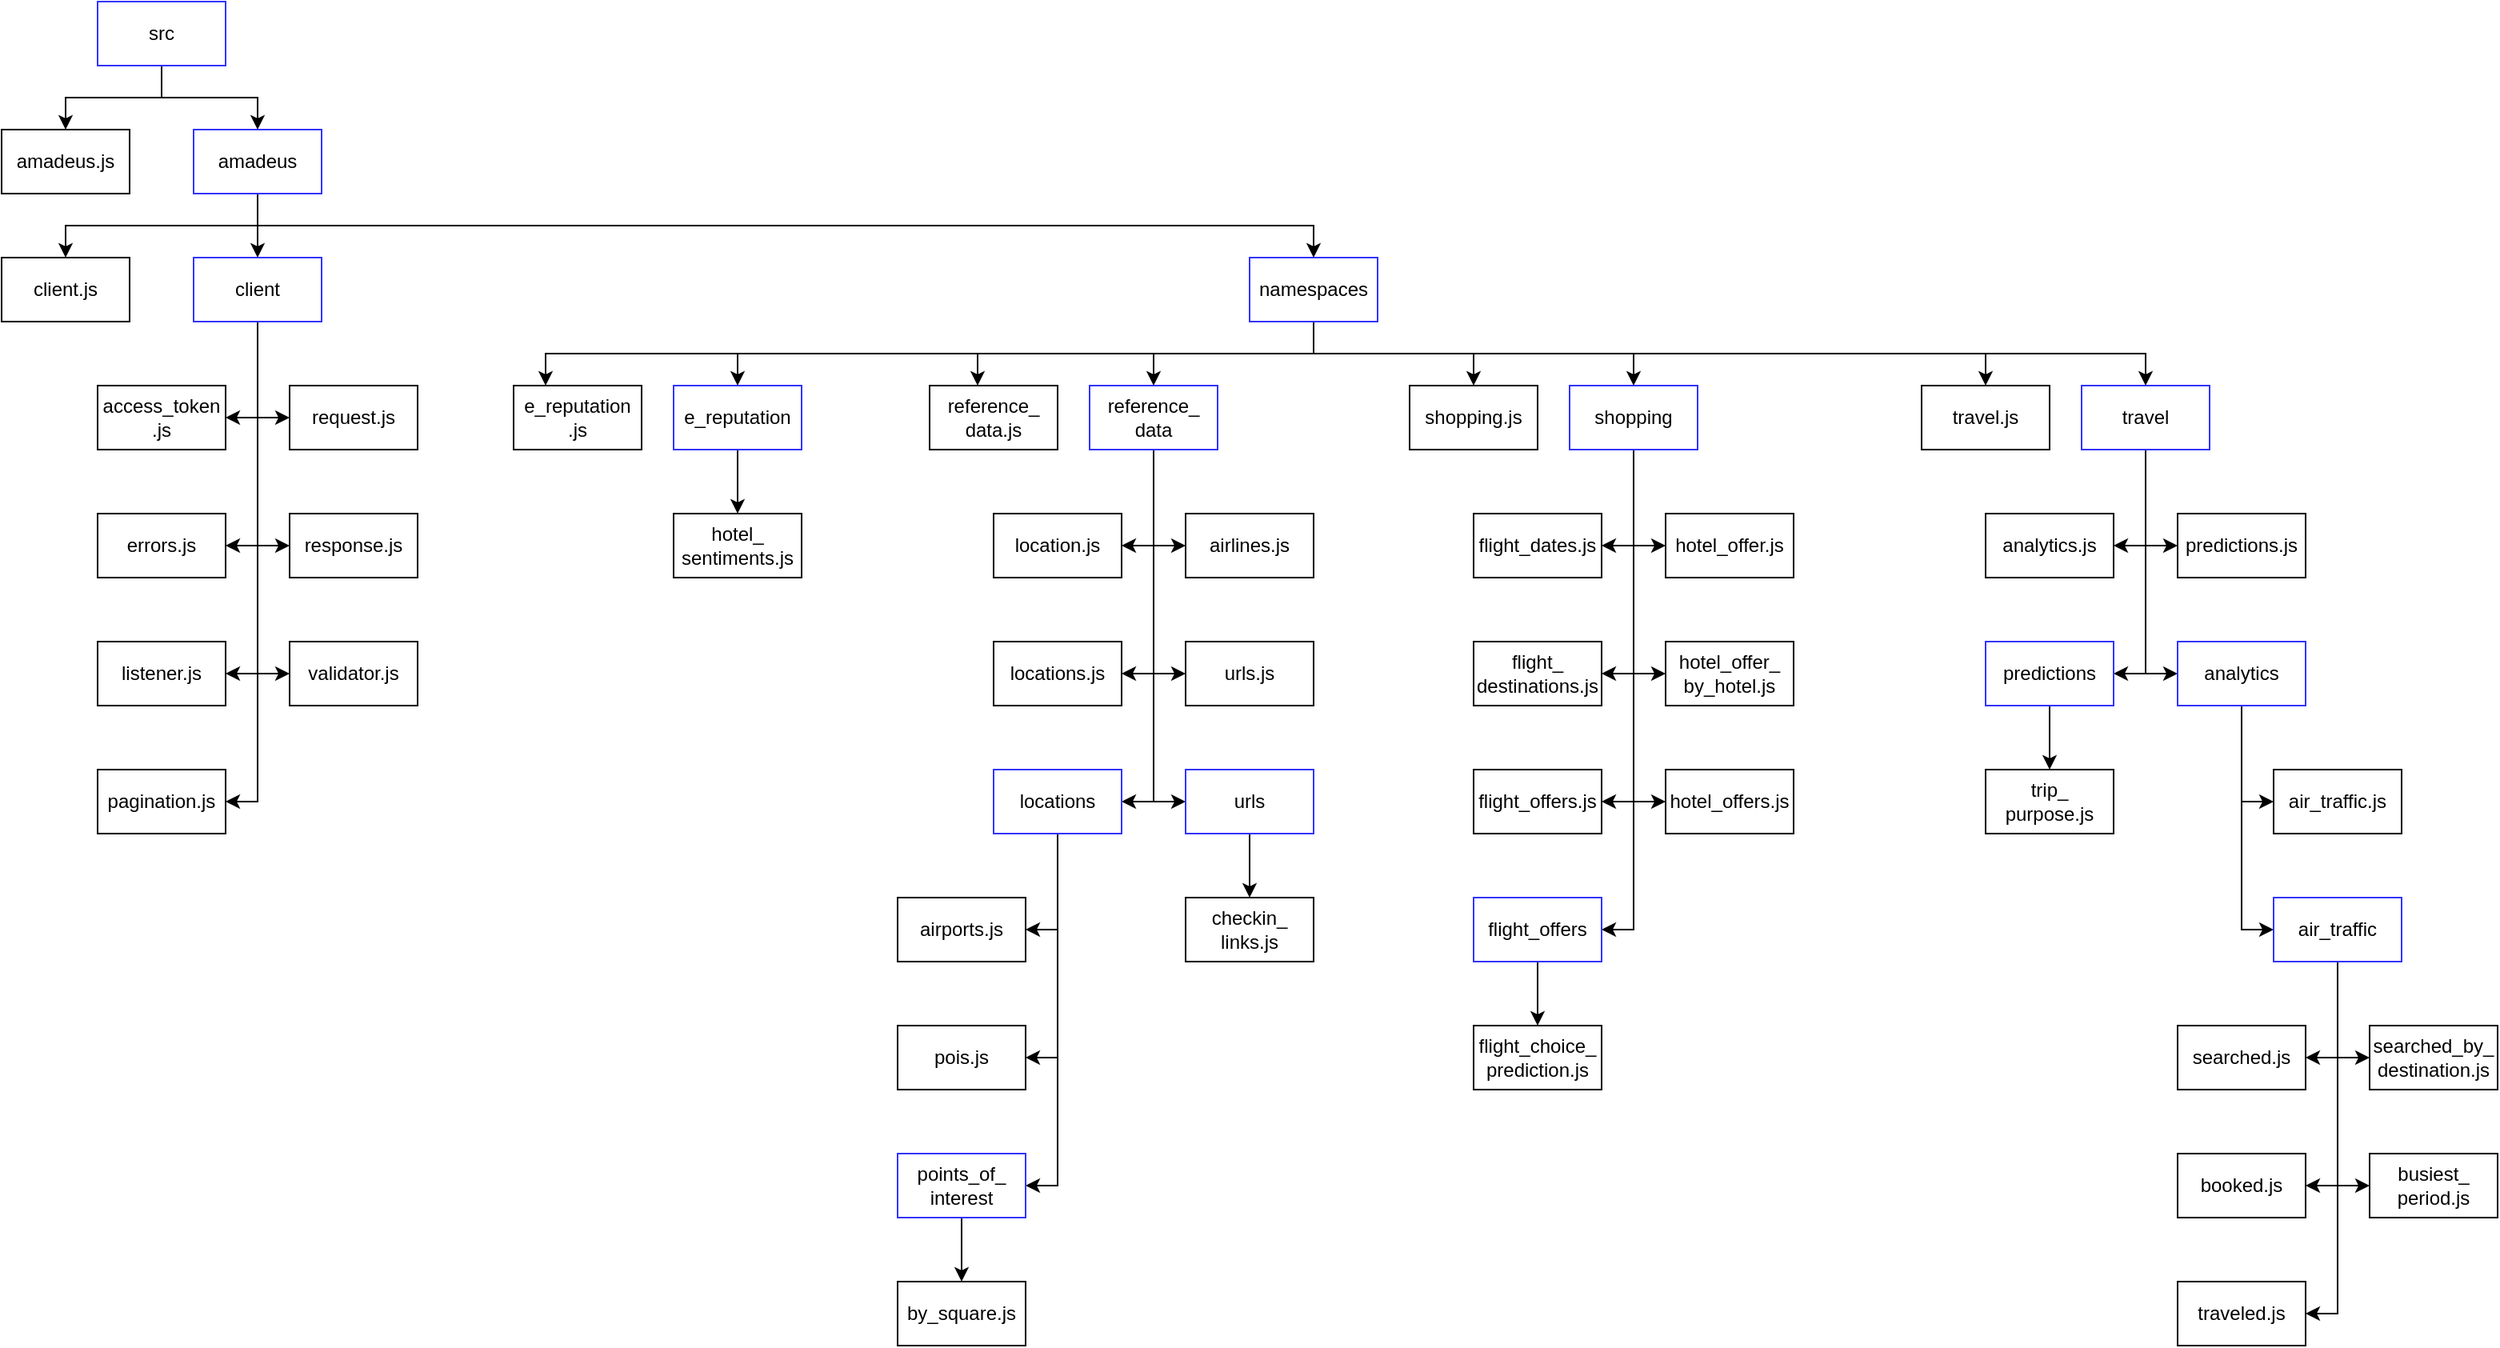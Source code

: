 <mxfile version="12.6.4" type="github" pages="2">
  <diagram id="prtHgNgQTEPvFCAcTncT" name="src-decomposition">
    <mxGraphModel dx="1977" dy="1242" grid="1" gridSize="10" guides="1" tooltips="1" connect="1" arrows="1" fold="1" page="1" pageScale="1" pageWidth="1169" pageHeight="827" math="0" shadow="0">
      <root>
        <mxCell id="0"/>
        <mxCell id="1" parent="0"/>
        <mxCell id="J3iDojfl_nDklo9Nrg6n-16" style="edgeStyle=orthogonalEdgeStyle;rounded=0;orthogonalLoop=1;jettySize=auto;html=1;entryX=0.5;entryY=0;entryDx=0;entryDy=0;" edge="1" parent="1" source="J3iDojfl_nDklo9Nrg6n-1" target="J3iDojfl_nDklo9Nrg6n-2">
          <mxGeometry relative="1" as="geometry"/>
        </mxCell>
        <mxCell id="J3iDojfl_nDklo9Nrg6n-17" style="edgeStyle=orthogonalEdgeStyle;rounded=0;orthogonalLoop=1;jettySize=auto;html=1;entryX=0.5;entryY=0;entryDx=0;entryDy=0;" edge="1" parent="1" source="J3iDojfl_nDklo9Nrg6n-1" target="J3iDojfl_nDklo9Nrg6n-3">
          <mxGeometry relative="1" as="geometry"/>
        </mxCell>
        <mxCell id="J3iDojfl_nDklo9Nrg6n-1" value="src" style="rounded=0;whiteSpace=wrap;html=1;strokeColor=#3333FF;" vertex="1" parent="1">
          <mxGeometry x="100" y="40" width="80" height="40" as="geometry"/>
        </mxCell>
        <mxCell id="J3iDojfl_nDklo9Nrg6n-2" value="amadeus.js&lt;span style=&quot;color: rgba(0 , 0 , 0 , 0) ; font-family: monospace ; font-size: 0px ; white-space: nowrap&quot;&gt;%3CmxGraphModel%3E%3Croot%3E%3CmxCell%20id%3D%220%22%2F%3E%3CmxCell%20id%3D%221%22%20parent%3D%220%22%2F%3E%3CmxCell%20id%3D%222%22%20value%3D%22src%22%20style%3D%22rounded%3D0%3BwhiteSpace%3Dwrap%3Bhtml%3D1%3B%22%20vertex%3D%221%22%20parent%3D%221%22%3E%3CmxGeometry%20x%3D%22280%22%20y%3D%2240%22%20width%3D%2280%22%20height%3D%2240%22%20as%3D%22geometry%22%2F%3E%3C%2FmxCell%3E%3C%2Froot%3E%3C%2FmxGraphModel%3E&lt;/span&gt;" style="rounded=0;whiteSpace=wrap;html=1;" vertex="1" parent="1">
          <mxGeometry x="40" y="120" width="80" height="40" as="geometry"/>
        </mxCell>
        <mxCell id="J3iDojfl_nDklo9Nrg6n-18" style="edgeStyle=orthogonalEdgeStyle;rounded=0;orthogonalLoop=1;jettySize=auto;html=1;entryX=0.5;entryY=0;entryDx=0;entryDy=0;" edge="1" parent="1" source="J3iDojfl_nDklo9Nrg6n-3" target="J3iDojfl_nDklo9Nrg6n-4">
          <mxGeometry relative="1" as="geometry">
            <Array as="points">
              <mxPoint x="200" y="180"/>
              <mxPoint x="80" y="180"/>
            </Array>
          </mxGeometry>
        </mxCell>
        <mxCell id="J3iDojfl_nDklo9Nrg6n-19" style="edgeStyle=orthogonalEdgeStyle;rounded=0;orthogonalLoop=1;jettySize=auto;html=1;entryX=0.5;entryY=0;entryDx=0;entryDy=0;" edge="1" parent="1" source="J3iDojfl_nDklo9Nrg6n-3" target="J3iDojfl_nDklo9Nrg6n-5">
          <mxGeometry relative="1" as="geometry"/>
        </mxCell>
        <mxCell id="J3iDojfl_nDklo9Nrg6n-20" style="edgeStyle=orthogonalEdgeStyle;rounded=0;orthogonalLoop=1;jettySize=auto;html=1;entryX=0.5;entryY=0;entryDx=0;entryDy=0;" edge="1" parent="1" source="J3iDojfl_nDklo9Nrg6n-3" target="J3iDojfl_nDklo9Nrg6n-6">
          <mxGeometry relative="1" as="geometry">
            <Array as="points">
              <mxPoint x="200" y="180"/>
              <mxPoint x="860" y="180"/>
            </Array>
          </mxGeometry>
        </mxCell>
        <mxCell id="J3iDojfl_nDklo9Nrg6n-3" value="amadeus" style="rounded=0;whiteSpace=wrap;html=1;strokeColor=#3333FF;" vertex="1" parent="1">
          <mxGeometry x="160" y="120" width="80" height="40" as="geometry"/>
        </mxCell>
        <mxCell id="J3iDojfl_nDklo9Nrg6n-4" value="client.js" style="rounded=0;whiteSpace=wrap;html=1;" vertex="1" parent="1">
          <mxGeometry x="40" y="200" width="80" height="40" as="geometry"/>
        </mxCell>
        <mxCell id="J3iDojfl_nDklo9Nrg6n-23" style="edgeStyle=orthogonalEdgeStyle;rounded=0;orthogonalLoop=1;jettySize=auto;html=1;entryX=1;entryY=0.5;entryDx=0;entryDy=0;" edge="1" parent="1" source="J3iDojfl_nDklo9Nrg6n-5" target="J3iDojfl_nDklo9Nrg6n-7">
          <mxGeometry relative="1" as="geometry"/>
        </mxCell>
        <mxCell id="J3iDojfl_nDklo9Nrg6n-24" style="edgeStyle=orthogonalEdgeStyle;rounded=0;orthogonalLoop=1;jettySize=auto;html=1;entryX=1;entryY=0.5;entryDx=0;entryDy=0;" edge="1" parent="1" source="J3iDojfl_nDklo9Nrg6n-5" target="J3iDojfl_nDklo9Nrg6n-10">
          <mxGeometry relative="1" as="geometry"/>
        </mxCell>
        <mxCell id="J3iDojfl_nDklo9Nrg6n-25" style="edgeStyle=orthogonalEdgeStyle;rounded=0;orthogonalLoop=1;jettySize=auto;html=1;entryX=1;entryY=0.5;entryDx=0;entryDy=0;" edge="1" parent="1" source="J3iDojfl_nDklo9Nrg6n-5" target="J3iDojfl_nDklo9Nrg6n-11">
          <mxGeometry relative="1" as="geometry"/>
        </mxCell>
        <mxCell id="J3iDojfl_nDklo9Nrg6n-26" style="edgeStyle=orthogonalEdgeStyle;rounded=0;orthogonalLoop=1;jettySize=auto;html=1;entryX=1;entryY=0.5;entryDx=0;entryDy=0;" edge="1" parent="1" source="J3iDojfl_nDklo9Nrg6n-5" target="J3iDojfl_nDklo9Nrg6n-12">
          <mxGeometry relative="1" as="geometry"/>
        </mxCell>
        <mxCell id="J3iDojfl_nDklo9Nrg6n-27" style="edgeStyle=orthogonalEdgeStyle;rounded=0;orthogonalLoop=1;jettySize=auto;html=1;entryX=0;entryY=0.5;entryDx=0;entryDy=0;" edge="1" parent="1" source="J3iDojfl_nDklo9Nrg6n-5" target="J3iDojfl_nDklo9Nrg6n-13">
          <mxGeometry relative="1" as="geometry"/>
        </mxCell>
        <mxCell id="J3iDojfl_nDklo9Nrg6n-28" style="edgeStyle=orthogonalEdgeStyle;rounded=0;orthogonalLoop=1;jettySize=auto;html=1;entryX=0;entryY=0.5;entryDx=0;entryDy=0;" edge="1" parent="1" source="J3iDojfl_nDklo9Nrg6n-5" target="J3iDojfl_nDklo9Nrg6n-14">
          <mxGeometry relative="1" as="geometry"/>
        </mxCell>
        <mxCell id="J3iDojfl_nDklo9Nrg6n-29" style="edgeStyle=orthogonalEdgeStyle;rounded=0;orthogonalLoop=1;jettySize=auto;html=1;entryX=0;entryY=0.5;entryDx=0;entryDy=0;" edge="1" parent="1" source="J3iDojfl_nDklo9Nrg6n-5" target="J3iDojfl_nDklo9Nrg6n-15">
          <mxGeometry relative="1" as="geometry"/>
        </mxCell>
        <mxCell id="J3iDojfl_nDklo9Nrg6n-5" value="client" style="rounded=0;whiteSpace=wrap;html=1;strokeColor=#3333FF;" vertex="1" parent="1">
          <mxGeometry x="160" y="200" width="80" height="40" as="geometry"/>
        </mxCell>
        <mxCell id="J3iDojfl_nDklo9Nrg6n-81" style="edgeStyle=orthogonalEdgeStyle;rounded=0;orthogonalLoop=1;jettySize=auto;html=1;" edge="1" parent="1" source="J3iDojfl_nDklo9Nrg6n-6" target="J3iDojfl_nDklo9Nrg6n-30">
          <mxGeometry relative="1" as="geometry">
            <Array as="points">
              <mxPoint x="860" y="260"/>
              <mxPoint x="380" y="260"/>
            </Array>
          </mxGeometry>
        </mxCell>
        <mxCell id="J3iDojfl_nDklo9Nrg6n-82" style="edgeStyle=orthogonalEdgeStyle;rounded=0;orthogonalLoop=1;jettySize=auto;html=1;entryX=0.5;entryY=0;entryDx=0;entryDy=0;" edge="1" parent="1" source="J3iDojfl_nDklo9Nrg6n-6" target="J3iDojfl_nDklo9Nrg6n-31">
          <mxGeometry relative="1" as="geometry">
            <Array as="points">
              <mxPoint x="860" y="260"/>
              <mxPoint x="500" y="260"/>
            </Array>
          </mxGeometry>
        </mxCell>
        <mxCell id="J3iDojfl_nDklo9Nrg6n-83" style="edgeStyle=orthogonalEdgeStyle;rounded=0;orthogonalLoop=1;jettySize=auto;html=1;exitX=0.5;exitY=1;exitDx=0;exitDy=0;" edge="1" parent="1" source="J3iDojfl_nDklo9Nrg6n-6" target="J3iDojfl_nDklo9Nrg6n-32">
          <mxGeometry relative="1" as="geometry">
            <mxPoint x="910" y="240" as="sourcePoint"/>
            <Array as="points">
              <mxPoint x="860" y="260"/>
              <mxPoint x="650" y="260"/>
            </Array>
          </mxGeometry>
        </mxCell>
        <mxCell id="J3iDojfl_nDklo9Nrg6n-84" style="edgeStyle=orthogonalEdgeStyle;rounded=0;orthogonalLoop=1;jettySize=auto;html=1;entryX=0.5;entryY=0;entryDx=0;entryDy=0;exitX=0.5;exitY=1;exitDx=0;exitDy=0;" edge="1" parent="1" source="J3iDojfl_nDklo9Nrg6n-6" target="J3iDojfl_nDklo9Nrg6n-33">
          <mxGeometry relative="1" as="geometry">
            <mxPoint x="910" y="240" as="sourcePoint"/>
            <Array as="points">
              <mxPoint x="860" y="260"/>
              <mxPoint x="760" y="260"/>
            </Array>
          </mxGeometry>
        </mxCell>
        <mxCell id="J3iDojfl_nDklo9Nrg6n-85" style="edgeStyle=orthogonalEdgeStyle;rounded=0;orthogonalLoop=1;jettySize=auto;html=1;entryX=0.5;entryY=0;entryDx=0;entryDy=0;" edge="1" parent="1" source="J3iDojfl_nDklo9Nrg6n-6" target="J3iDojfl_nDklo9Nrg6n-34">
          <mxGeometry relative="1" as="geometry">
            <Array as="points">
              <mxPoint x="860" y="260"/>
              <mxPoint x="960" y="260"/>
            </Array>
          </mxGeometry>
        </mxCell>
        <mxCell id="J3iDojfl_nDklo9Nrg6n-86" style="edgeStyle=orthogonalEdgeStyle;rounded=0;orthogonalLoop=1;jettySize=auto;html=1;" edge="1" parent="1" source="J3iDojfl_nDklo9Nrg6n-6" target="J3iDojfl_nDklo9Nrg6n-35">
          <mxGeometry relative="1" as="geometry">
            <Array as="points">
              <mxPoint x="860" y="260"/>
              <mxPoint x="1060" y="260"/>
            </Array>
          </mxGeometry>
        </mxCell>
        <mxCell id="J3iDojfl_nDklo9Nrg6n-87" style="edgeStyle=orthogonalEdgeStyle;rounded=0;orthogonalLoop=1;jettySize=auto;html=1;" edge="1" parent="1" source="J3iDojfl_nDklo9Nrg6n-6" target="J3iDojfl_nDklo9Nrg6n-36">
          <mxGeometry relative="1" as="geometry">
            <Array as="points">
              <mxPoint x="860" y="260"/>
              <mxPoint x="1280" y="260"/>
            </Array>
          </mxGeometry>
        </mxCell>
        <mxCell id="J3iDojfl_nDklo9Nrg6n-88" style="edgeStyle=orthogonalEdgeStyle;rounded=0;orthogonalLoop=1;jettySize=auto;html=1;entryX=0.5;entryY=0;entryDx=0;entryDy=0;" edge="1" parent="1" source="J3iDojfl_nDklo9Nrg6n-6" target="J3iDojfl_nDklo9Nrg6n-37">
          <mxGeometry relative="1" as="geometry">
            <Array as="points">
              <mxPoint x="860" y="260"/>
              <mxPoint x="1380" y="260"/>
            </Array>
          </mxGeometry>
        </mxCell>
        <mxCell id="J3iDojfl_nDklo9Nrg6n-6" value="namespaces" style="rounded=0;whiteSpace=wrap;html=1;strokeColor=#3333FF;" vertex="1" parent="1">
          <mxGeometry x="820" y="200" width="80" height="40" as="geometry"/>
        </mxCell>
        <mxCell id="J3iDojfl_nDklo9Nrg6n-7" value="access_token&lt;br&gt;.js" style="rounded=0;whiteSpace=wrap;html=1;" vertex="1" parent="1">
          <mxGeometry x="100" y="280" width="80" height="40" as="geometry"/>
        </mxCell>
        <mxCell id="J3iDojfl_nDklo9Nrg6n-10" value="errors.js" style="rounded=0;whiteSpace=wrap;html=1;" vertex="1" parent="1">
          <mxGeometry x="100" y="360" width="80" height="40" as="geometry"/>
        </mxCell>
        <mxCell id="J3iDojfl_nDklo9Nrg6n-11" value="listener.js" style="rounded=0;whiteSpace=wrap;html=1;" vertex="1" parent="1">
          <mxGeometry x="100" y="440" width="80" height="40" as="geometry"/>
        </mxCell>
        <mxCell id="J3iDojfl_nDklo9Nrg6n-12" value="pagination.js" style="rounded=0;whiteSpace=wrap;html=1;" vertex="1" parent="1">
          <mxGeometry x="100" y="520" width="80" height="40" as="geometry"/>
        </mxCell>
        <mxCell id="J3iDojfl_nDklo9Nrg6n-13" value="request.js" style="rounded=0;whiteSpace=wrap;html=1;" vertex="1" parent="1">
          <mxGeometry x="220" y="280" width="80" height="40" as="geometry"/>
        </mxCell>
        <mxCell id="J3iDojfl_nDklo9Nrg6n-14" value="response.js" style="rounded=0;whiteSpace=wrap;html=1;" vertex="1" parent="1">
          <mxGeometry x="220" y="360" width="80" height="40" as="geometry"/>
        </mxCell>
        <mxCell id="J3iDojfl_nDklo9Nrg6n-15" value="validator.js" style="rounded=0;whiteSpace=wrap;html=1;" vertex="1" parent="1">
          <mxGeometry x="220" y="440" width="80" height="40" as="geometry"/>
        </mxCell>
        <mxCell id="J3iDojfl_nDklo9Nrg6n-30" value="e_reputation&lt;br&gt;.js" style="rounded=0;whiteSpace=wrap;html=1;" vertex="1" parent="1">
          <mxGeometry x="360" y="280" width="80" height="40" as="geometry"/>
        </mxCell>
        <mxCell id="J3iDojfl_nDklo9Nrg6n-50" style="edgeStyle=orthogonalEdgeStyle;rounded=0;orthogonalLoop=1;jettySize=auto;html=1;" edge="1" parent="1" source="J3iDojfl_nDklo9Nrg6n-31" target="J3iDojfl_nDklo9Nrg6n-41">
          <mxGeometry relative="1" as="geometry"/>
        </mxCell>
        <mxCell id="J3iDojfl_nDklo9Nrg6n-31" value="e_reputation" style="rounded=0;whiteSpace=wrap;html=1;strokeColor=#3333FF;" vertex="1" parent="1">
          <mxGeometry x="460" y="280" width="80" height="40" as="geometry"/>
        </mxCell>
        <mxCell id="J3iDojfl_nDklo9Nrg6n-32" value="reference_&lt;br&gt;data.js" style="rounded=0;whiteSpace=wrap;html=1;" vertex="1" parent="1">
          <mxGeometry x="620" y="280" width="80" height="40" as="geometry"/>
        </mxCell>
        <mxCell id="J3iDojfl_nDklo9Nrg6n-70" style="edgeStyle=orthogonalEdgeStyle;rounded=0;orthogonalLoop=1;jettySize=auto;html=1;entryX=1;entryY=0.5;entryDx=0;entryDy=0;" edge="1" parent="1" source="J3iDojfl_nDklo9Nrg6n-33" target="J3iDojfl_nDklo9Nrg6n-59">
          <mxGeometry relative="1" as="geometry"/>
        </mxCell>
        <mxCell id="J3iDojfl_nDklo9Nrg6n-71" style="edgeStyle=orthogonalEdgeStyle;rounded=0;orthogonalLoop=1;jettySize=auto;html=1;entryX=1;entryY=0.5;entryDx=0;entryDy=0;" edge="1" parent="1" source="J3iDojfl_nDklo9Nrg6n-33" target="J3iDojfl_nDklo9Nrg6n-60">
          <mxGeometry relative="1" as="geometry"/>
        </mxCell>
        <mxCell id="J3iDojfl_nDklo9Nrg6n-72" style="edgeStyle=orthogonalEdgeStyle;rounded=0;orthogonalLoop=1;jettySize=auto;html=1;entryX=1;entryY=0.5;entryDx=0;entryDy=0;" edge="1" parent="1" source="J3iDojfl_nDklo9Nrg6n-33" target="J3iDojfl_nDklo9Nrg6n-61">
          <mxGeometry relative="1" as="geometry"/>
        </mxCell>
        <mxCell id="J3iDojfl_nDklo9Nrg6n-73" style="edgeStyle=orthogonalEdgeStyle;rounded=0;orthogonalLoop=1;jettySize=auto;html=1;entryX=0;entryY=0.5;entryDx=0;entryDy=0;" edge="1" parent="1" source="J3iDojfl_nDklo9Nrg6n-33" target="J3iDojfl_nDklo9Nrg6n-62">
          <mxGeometry relative="1" as="geometry"/>
        </mxCell>
        <mxCell id="J3iDojfl_nDklo9Nrg6n-74" style="edgeStyle=orthogonalEdgeStyle;rounded=0;orthogonalLoop=1;jettySize=auto;html=1;entryX=0;entryY=0.5;entryDx=0;entryDy=0;" edge="1" parent="1" source="J3iDojfl_nDklo9Nrg6n-33" target="J3iDojfl_nDklo9Nrg6n-63">
          <mxGeometry relative="1" as="geometry"/>
        </mxCell>
        <mxCell id="J3iDojfl_nDklo9Nrg6n-75" style="edgeStyle=orthogonalEdgeStyle;rounded=0;orthogonalLoop=1;jettySize=auto;html=1;entryX=0;entryY=0.5;entryDx=0;entryDy=0;" edge="1" parent="1" source="J3iDojfl_nDklo9Nrg6n-33" target="J3iDojfl_nDklo9Nrg6n-64">
          <mxGeometry relative="1" as="geometry"/>
        </mxCell>
        <mxCell id="J3iDojfl_nDklo9Nrg6n-33" value="reference_&lt;br&gt;data" style="rounded=0;whiteSpace=wrap;html=1;strokeColor=#3333FF;" vertex="1" parent="1">
          <mxGeometry x="720" y="280" width="80" height="40" as="geometry"/>
        </mxCell>
        <mxCell id="J3iDojfl_nDklo9Nrg6n-34" value="shopping.js" style="rounded=0;whiteSpace=wrap;html=1;" vertex="1" parent="1">
          <mxGeometry x="920" y="280" width="80" height="40" as="geometry"/>
        </mxCell>
        <mxCell id="J3iDojfl_nDklo9Nrg6n-51" style="edgeStyle=orthogonalEdgeStyle;rounded=0;orthogonalLoop=1;jettySize=auto;html=1;entryX=1;entryY=0.5;entryDx=0;entryDy=0;" edge="1" parent="1" source="J3iDojfl_nDklo9Nrg6n-35" target="J3iDojfl_nDklo9Nrg6n-42">
          <mxGeometry relative="1" as="geometry"/>
        </mxCell>
        <mxCell id="J3iDojfl_nDklo9Nrg6n-52" style="edgeStyle=orthogonalEdgeStyle;rounded=0;orthogonalLoop=1;jettySize=auto;html=1;entryX=1;entryY=0.5;entryDx=0;entryDy=0;" edge="1" parent="1" source="J3iDojfl_nDklo9Nrg6n-35" target="J3iDojfl_nDklo9Nrg6n-43">
          <mxGeometry relative="1" as="geometry"/>
        </mxCell>
        <mxCell id="J3iDojfl_nDklo9Nrg6n-53" style="edgeStyle=orthogonalEdgeStyle;rounded=0;orthogonalLoop=1;jettySize=auto;html=1;entryX=1;entryY=0.5;entryDx=0;entryDy=0;" edge="1" parent="1" source="J3iDojfl_nDklo9Nrg6n-35" target="J3iDojfl_nDklo9Nrg6n-44">
          <mxGeometry relative="1" as="geometry"/>
        </mxCell>
        <mxCell id="J3iDojfl_nDklo9Nrg6n-54" style="edgeStyle=orthogonalEdgeStyle;rounded=0;orthogonalLoop=1;jettySize=auto;html=1;entryX=1;entryY=0.5;entryDx=0;entryDy=0;" edge="1" parent="1" source="J3iDojfl_nDklo9Nrg6n-35" target="J3iDojfl_nDklo9Nrg6n-48">
          <mxGeometry relative="1" as="geometry"/>
        </mxCell>
        <mxCell id="J3iDojfl_nDklo9Nrg6n-55" style="edgeStyle=orthogonalEdgeStyle;rounded=0;orthogonalLoop=1;jettySize=auto;html=1;entryX=0;entryY=0.5;entryDx=0;entryDy=0;" edge="1" parent="1" source="J3iDojfl_nDklo9Nrg6n-35" target="J3iDojfl_nDklo9Nrg6n-45">
          <mxGeometry relative="1" as="geometry"/>
        </mxCell>
        <mxCell id="J3iDojfl_nDklo9Nrg6n-56" style="edgeStyle=orthogonalEdgeStyle;rounded=0;orthogonalLoop=1;jettySize=auto;html=1;entryX=0;entryY=0.5;entryDx=0;entryDy=0;" edge="1" parent="1" source="J3iDojfl_nDklo9Nrg6n-35" target="J3iDojfl_nDklo9Nrg6n-46">
          <mxGeometry relative="1" as="geometry"/>
        </mxCell>
        <mxCell id="J3iDojfl_nDklo9Nrg6n-57" style="edgeStyle=orthogonalEdgeStyle;rounded=0;orthogonalLoop=1;jettySize=auto;html=1;entryX=0;entryY=0.5;entryDx=0;entryDy=0;" edge="1" parent="1" source="J3iDojfl_nDklo9Nrg6n-35" target="J3iDojfl_nDklo9Nrg6n-47">
          <mxGeometry relative="1" as="geometry"/>
        </mxCell>
        <mxCell id="J3iDojfl_nDklo9Nrg6n-35" value="shopping" style="rounded=0;whiteSpace=wrap;html=1;strokeColor=#3333FF;" vertex="1" parent="1">
          <mxGeometry x="1020" y="280" width="80" height="40" as="geometry"/>
        </mxCell>
        <mxCell id="J3iDojfl_nDklo9Nrg6n-36" value="travel.js" style="rounded=0;whiteSpace=wrap;html=1;" vertex="1" parent="1">
          <mxGeometry x="1240" y="280" width="80" height="40" as="geometry"/>
        </mxCell>
        <mxCell id="J3iDojfl_nDklo9Nrg6n-103" style="edgeStyle=orthogonalEdgeStyle;rounded=0;orthogonalLoop=1;jettySize=auto;html=1;entryX=1;entryY=0.5;entryDx=0;entryDy=0;" edge="1" parent="1" source="J3iDojfl_nDklo9Nrg6n-37" target="J3iDojfl_nDklo9Nrg6n-89">
          <mxGeometry relative="1" as="geometry"/>
        </mxCell>
        <mxCell id="J3iDojfl_nDklo9Nrg6n-104" style="edgeStyle=orthogonalEdgeStyle;rounded=0;orthogonalLoop=1;jettySize=auto;html=1;entryX=0;entryY=0.5;entryDx=0;entryDy=0;" edge="1" parent="1" source="J3iDojfl_nDklo9Nrg6n-37" target="J3iDojfl_nDklo9Nrg6n-90">
          <mxGeometry relative="1" as="geometry"/>
        </mxCell>
        <mxCell id="J3iDojfl_nDklo9Nrg6n-105" style="edgeStyle=orthogonalEdgeStyle;rounded=0;orthogonalLoop=1;jettySize=auto;html=1;entryX=0;entryY=0.5;entryDx=0;entryDy=0;" edge="1" parent="1" source="J3iDojfl_nDklo9Nrg6n-37" target="J3iDojfl_nDklo9Nrg6n-91">
          <mxGeometry relative="1" as="geometry"/>
        </mxCell>
        <mxCell id="J3iDojfl_nDklo9Nrg6n-106" style="edgeStyle=orthogonalEdgeStyle;rounded=0;orthogonalLoop=1;jettySize=auto;html=1;entryX=1;entryY=0.5;entryDx=0;entryDy=0;" edge="1" parent="1" source="J3iDojfl_nDklo9Nrg6n-37" target="J3iDojfl_nDklo9Nrg6n-92">
          <mxGeometry relative="1" as="geometry">
            <mxPoint x="1310" y="410" as="targetPoint"/>
          </mxGeometry>
        </mxCell>
        <mxCell id="J3iDojfl_nDklo9Nrg6n-37" value="travel" style="rounded=0;whiteSpace=wrap;html=1;strokeColor=#3333FF;" vertex="1" parent="1">
          <mxGeometry x="1340" y="280" width="80" height="40" as="geometry"/>
        </mxCell>
        <mxCell id="J3iDojfl_nDklo9Nrg6n-41" value="hotel_&lt;br&gt;sentiments.js" style="rounded=0;whiteSpace=wrap;html=1;" vertex="1" parent="1">
          <mxGeometry x="460" y="360" width="80" height="40" as="geometry"/>
        </mxCell>
        <mxCell id="J3iDojfl_nDklo9Nrg6n-42" value="flight_dates.js" style="rounded=0;whiteSpace=wrap;html=1;" vertex="1" parent="1">
          <mxGeometry x="960" y="360" width="80" height="40" as="geometry"/>
        </mxCell>
        <mxCell id="J3iDojfl_nDklo9Nrg6n-43" value="flight_&lt;br&gt;destinations.js" style="rounded=0;whiteSpace=wrap;html=1;" vertex="1" parent="1">
          <mxGeometry x="960" y="440" width="80" height="40" as="geometry"/>
        </mxCell>
        <mxCell id="J3iDojfl_nDklo9Nrg6n-44" value="flight_offers.js" style="rounded=0;whiteSpace=wrap;html=1;" vertex="1" parent="1">
          <mxGeometry x="960" y="520" width="80" height="40" as="geometry"/>
        </mxCell>
        <mxCell id="J3iDojfl_nDklo9Nrg6n-45" value="hotel_offer.js" style="rounded=0;whiteSpace=wrap;html=1;" vertex="1" parent="1">
          <mxGeometry x="1080" y="360" width="80" height="40" as="geometry"/>
        </mxCell>
        <mxCell id="J3iDojfl_nDklo9Nrg6n-46" value="hotel_offer_&lt;br&gt;by_hotel.js" style="rounded=0;whiteSpace=wrap;html=1;" vertex="1" parent="1">
          <mxGeometry x="1080" y="440" width="80" height="40" as="geometry"/>
        </mxCell>
        <mxCell id="J3iDojfl_nDklo9Nrg6n-47" value="hotel_offers.js" style="rounded=0;whiteSpace=wrap;html=1;" vertex="1" parent="1">
          <mxGeometry x="1080" y="520" width="80" height="40" as="geometry"/>
        </mxCell>
        <mxCell id="J3iDojfl_nDklo9Nrg6n-58" style="edgeStyle=orthogonalEdgeStyle;rounded=0;orthogonalLoop=1;jettySize=auto;html=1;entryX=0.5;entryY=0;entryDx=0;entryDy=0;" edge="1" parent="1" source="J3iDojfl_nDklo9Nrg6n-48" target="J3iDojfl_nDklo9Nrg6n-49">
          <mxGeometry relative="1" as="geometry"/>
        </mxCell>
        <mxCell id="J3iDojfl_nDklo9Nrg6n-48" value="flight_offers" style="rounded=0;whiteSpace=wrap;html=1;strokeColor=#3333FF;" vertex="1" parent="1">
          <mxGeometry x="960" y="600" width="80" height="40" as="geometry"/>
        </mxCell>
        <mxCell id="J3iDojfl_nDklo9Nrg6n-49" value="flight_choice_&lt;br&gt;prediction.js" style="rounded=0;whiteSpace=wrap;html=1;" vertex="1" parent="1">
          <mxGeometry x="960" y="680" width="80" height="40" as="geometry"/>
        </mxCell>
        <mxCell id="J3iDojfl_nDklo9Nrg6n-59" value="location.js" style="rounded=0;whiteSpace=wrap;html=1;" vertex="1" parent="1">
          <mxGeometry x="660" y="360" width="80" height="40" as="geometry"/>
        </mxCell>
        <mxCell id="J3iDojfl_nDklo9Nrg6n-60" value="locations.js" style="rounded=0;whiteSpace=wrap;html=1;" vertex="1" parent="1">
          <mxGeometry x="660" y="440" width="80" height="40" as="geometry"/>
        </mxCell>
        <mxCell id="J3iDojfl_nDklo9Nrg6n-77" style="edgeStyle=orthogonalEdgeStyle;rounded=0;orthogonalLoop=1;jettySize=auto;html=1;entryX=1;entryY=0.5;entryDx=0;entryDy=0;" edge="1" parent="1" source="J3iDojfl_nDklo9Nrg6n-61" target="J3iDojfl_nDklo9Nrg6n-66">
          <mxGeometry relative="1" as="geometry"/>
        </mxCell>
        <mxCell id="J3iDojfl_nDklo9Nrg6n-78" style="edgeStyle=orthogonalEdgeStyle;rounded=0;orthogonalLoop=1;jettySize=auto;html=1;entryX=1;entryY=0.5;entryDx=0;entryDy=0;" edge="1" parent="1" source="J3iDojfl_nDklo9Nrg6n-61" target="J3iDojfl_nDklo9Nrg6n-67">
          <mxGeometry relative="1" as="geometry"/>
        </mxCell>
        <mxCell id="J3iDojfl_nDklo9Nrg6n-79" style="edgeStyle=orthogonalEdgeStyle;rounded=0;orthogonalLoop=1;jettySize=auto;html=1;entryX=1;entryY=0.5;entryDx=0;entryDy=0;" edge="1" parent="1" source="J3iDojfl_nDklo9Nrg6n-61" target="J3iDojfl_nDklo9Nrg6n-68">
          <mxGeometry relative="1" as="geometry"/>
        </mxCell>
        <mxCell id="J3iDojfl_nDklo9Nrg6n-61" value="locations" style="rounded=0;whiteSpace=wrap;html=1;strokeColor=#3333FF;" vertex="1" parent="1">
          <mxGeometry x="660" y="520" width="80" height="40" as="geometry"/>
        </mxCell>
        <mxCell id="J3iDojfl_nDklo9Nrg6n-62" value="airlines.js&lt;span style=&quot;color: rgba(0 , 0 , 0 , 0) ; font-family: monospace ; font-size: 0px ; white-space: nowrap&quot;&gt;%3CmxGraphModel%3E%3Croot%3E%3CmxCell%20id%3D%220%22%2F%3E%3CmxCell%20id%3D%221%22%20parent%3D%220%22%2F%3E%3CmxCell%20id%3D%222%22%20value%3D%22hotel_%26lt%3Bbr%26gt%3Bsentiments.js%22%20style%3D%22rounded%3D0%3BwhiteSpace%3Dwrap%3Bhtml%3D1%3B%22%20vertex%3D%221%22%20parent%3D%221%22%3E%3CmxGeometry%20x%3D%22440%22%20y%3D%22360%22%20width%3D%2280%22%20height%3D%2240%22%20as%3D%22geometry%22%2F%3E%3C%2FmxCell%3E%3C%2Froot%3E%3C%2FmxGraphModel%3E&lt;/span&gt;" style="rounded=0;whiteSpace=wrap;html=1;" vertex="1" parent="1">
          <mxGeometry x="780" y="360" width="80" height="40" as="geometry"/>
        </mxCell>
        <mxCell id="J3iDojfl_nDklo9Nrg6n-63" value="urls.js" style="rounded=0;whiteSpace=wrap;html=1;" vertex="1" parent="1">
          <mxGeometry x="780" y="440" width="80" height="40" as="geometry"/>
        </mxCell>
        <mxCell id="J3iDojfl_nDklo9Nrg6n-76" style="edgeStyle=orthogonalEdgeStyle;rounded=0;orthogonalLoop=1;jettySize=auto;html=1;" edge="1" parent="1" source="J3iDojfl_nDklo9Nrg6n-64" target="J3iDojfl_nDklo9Nrg6n-65">
          <mxGeometry relative="1" as="geometry"/>
        </mxCell>
        <mxCell id="J3iDojfl_nDklo9Nrg6n-64" value="urls" style="rounded=0;whiteSpace=wrap;html=1;strokeColor=#3333FF;" vertex="1" parent="1">
          <mxGeometry x="780" y="520" width="80" height="40" as="geometry"/>
        </mxCell>
        <mxCell id="J3iDojfl_nDklo9Nrg6n-65" value="checkin_&lt;br&gt;links.js" style="rounded=0;whiteSpace=wrap;html=1;" vertex="1" parent="1">
          <mxGeometry x="780" y="600" width="80" height="40" as="geometry"/>
        </mxCell>
        <mxCell id="J3iDojfl_nDklo9Nrg6n-66" value="airports.js" style="rounded=0;whiteSpace=wrap;html=1;" vertex="1" parent="1">
          <mxGeometry x="600" y="600" width="80" height="40" as="geometry"/>
        </mxCell>
        <mxCell id="J3iDojfl_nDklo9Nrg6n-67" value="pois.js" style="rounded=0;whiteSpace=wrap;html=1;" vertex="1" parent="1">
          <mxGeometry x="600" y="680" width="80" height="40" as="geometry"/>
        </mxCell>
        <mxCell id="J3iDojfl_nDklo9Nrg6n-80" style="edgeStyle=orthogonalEdgeStyle;rounded=0;orthogonalLoop=1;jettySize=auto;html=1;entryX=0.5;entryY=0;entryDx=0;entryDy=0;" edge="1" parent="1" source="J3iDojfl_nDklo9Nrg6n-68" target="J3iDojfl_nDklo9Nrg6n-69">
          <mxGeometry relative="1" as="geometry"/>
        </mxCell>
        <mxCell id="J3iDojfl_nDklo9Nrg6n-68" value="points_of_&lt;br&gt;interest" style="rounded=0;whiteSpace=wrap;html=1;strokeColor=#3333FF;" vertex="1" parent="1">
          <mxGeometry x="600" y="760" width="80" height="40" as="geometry"/>
        </mxCell>
        <mxCell id="J3iDojfl_nDklo9Nrg6n-69" value="by_square.js" style="rounded=0;whiteSpace=wrap;html=1;" vertex="1" parent="1">
          <mxGeometry x="600" y="840" width="80" height="40" as="geometry"/>
        </mxCell>
        <mxCell id="J3iDojfl_nDklo9Nrg6n-89" value="analytics.js" style="rounded=0;whiteSpace=wrap;html=1;" vertex="1" parent="1">
          <mxGeometry x="1280" y="360" width="80" height="40" as="geometry"/>
        </mxCell>
        <mxCell id="J3iDojfl_nDklo9Nrg6n-90" value="predictions.js" style="rounded=0;whiteSpace=wrap;html=1;" vertex="1" parent="1">
          <mxGeometry x="1400" y="360" width="80" height="40" as="geometry"/>
        </mxCell>
        <mxCell id="J3iDojfl_nDklo9Nrg6n-108" style="edgeStyle=orthogonalEdgeStyle;rounded=0;orthogonalLoop=1;jettySize=auto;html=1;entryX=0;entryY=0.5;entryDx=0;entryDy=0;" edge="1" parent="1" source="J3iDojfl_nDklo9Nrg6n-91" target="J3iDojfl_nDklo9Nrg6n-93">
          <mxGeometry relative="1" as="geometry"/>
        </mxCell>
        <mxCell id="J3iDojfl_nDklo9Nrg6n-109" style="edgeStyle=orthogonalEdgeStyle;rounded=0;orthogonalLoop=1;jettySize=auto;html=1;entryX=0;entryY=0.5;entryDx=0;entryDy=0;" edge="1" parent="1" source="J3iDojfl_nDklo9Nrg6n-91" target="J3iDojfl_nDklo9Nrg6n-94">
          <mxGeometry relative="1" as="geometry"/>
        </mxCell>
        <mxCell id="J3iDojfl_nDklo9Nrg6n-91" value="analytics" style="rounded=0;whiteSpace=wrap;html=1;strokeColor=#3333FF;" vertex="1" parent="1">
          <mxGeometry x="1400" y="440" width="80" height="40" as="geometry"/>
        </mxCell>
        <mxCell id="J3iDojfl_nDklo9Nrg6n-107" style="edgeStyle=orthogonalEdgeStyle;rounded=0;orthogonalLoop=1;jettySize=auto;html=1;entryX=0.5;entryY=0;entryDx=0;entryDy=0;" edge="1" parent="1" source="J3iDojfl_nDklo9Nrg6n-92" target="J3iDojfl_nDklo9Nrg6n-102">
          <mxGeometry relative="1" as="geometry"/>
        </mxCell>
        <mxCell id="J3iDojfl_nDklo9Nrg6n-92" value="predictions" style="rounded=0;whiteSpace=wrap;html=1;strokeColor=#3333FF;" vertex="1" parent="1">
          <mxGeometry x="1280" y="440" width="80" height="40" as="geometry"/>
        </mxCell>
        <mxCell id="J3iDojfl_nDklo9Nrg6n-93" value="air_traffic.js" style="rounded=0;whiteSpace=wrap;html=1;" vertex="1" parent="1">
          <mxGeometry x="1460" y="520" width="80" height="40" as="geometry"/>
        </mxCell>
        <mxCell id="J3iDojfl_nDklo9Nrg6n-112" style="edgeStyle=orthogonalEdgeStyle;rounded=0;orthogonalLoop=1;jettySize=auto;html=1;entryX=1;entryY=0.5;entryDx=0;entryDy=0;" edge="1" parent="1" source="J3iDojfl_nDklo9Nrg6n-94" target="J3iDojfl_nDklo9Nrg6n-100">
          <mxGeometry relative="1" as="geometry"/>
        </mxCell>
        <mxCell id="J3iDojfl_nDklo9Nrg6n-113" style="edgeStyle=orthogonalEdgeStyle;rounded=0;orthogonalLoop=1;jettySize=auto;html=1;entryX=0;entryY=0.5;entryDx=0;entryDy=0;" edge="1" parent="1" source="J3iDojfl_nDklo9Nrg6n-94" target="J3iDojfl_nDklo9Nrg6n-99">
          <mxGeometry relative="1" as="geometry"/>
        </mxCell>
        <mxCell id="J3iDojfl_nDklo9Nrg6n-114" style="edgeStyle=orthogonalEdgeStyle;rounded=0;orthogonalLoop=1;jettySize=auto;html=1;entryX=1;entryY=0.5;entryDx=0;entryDy=0;" edge="1" parent="1" source="J3iDojfl_nDklo9Nrg6n-94" target="J3iDojfl_nDklo9Nrg6n-95">
          <mxGeometry relative="1" as="geometry"/>
        </mxCell>
        <mxCell id="J3iDojfl_nDklo9Nrg6n-115" style="edgeStyle=orthogonalEdgeStyle;rounded=0;orthogonalLoop=1;jettySize=auto;html=1;entryX=1;entryY=0.5;entryDx=0;entryDy=0;" edge="1" parent="1" source="J3iDojfl_nDklo9Nrg6n-94" target="J3iDojfl_nDklo9Nrg6n-101">
          <mxGeometry relative="1" as="geometry"/>
        </mxCell>
        <mxCell id="J3iDojfl_nDklo9Nrg6n-116" style="edgeStyle=orthogonalEdgeStyle;rounded=0;orthogonalLoop=1;jettySize=auto;html=1;entryX=0;entryY=0.5;entryDx=0;entryDy=0;" edge="1" parent="1" source="J3iDojfl_nDklo9Nrg6n-94" target="J3iDojfl_nDklo9Nrg6n-96">
          <mxGeometry relative="1" as="geometry"/>
        </mxCell>
        <mxCell id="J3iDojfl_nDklo9Nrg6n-94" value="air_traffic" style="rounded=0;whiteSpace=wrap;html=1;strokeColor=#3333FF;" vertex="1" parent="1">
          <mxGeometry x="1460" y="600" width="80" height="40" as="geometry"/>
        </mxCell>
        <mxCell id="J3iDojfl_nDklo9Nrg6n-95" value="booked.js" style="rounded=0;whiteSpace=wrap;html=1;" vertex="1" parent="1">
          <mxGeometry x="1400" y="760" width="80" height="40" as="geometry"/>
        </mxCell>
        <mxCell id="J3iDojfl_nDklo9Nrg6n-96" value="busiest_&lt;br&gt;period.js" style="rounded=0;whiteSpace=wrap;html=1;" vertex="1" parent="1">
          <mxGeometry x="1520" y="760" width="80" height="40" as="geometry"/>
        </mxCell>
        <mxCell id="J3iDojfl_nDklo9Nrg6n-99" value="searched_by_&lt;br&gt;destination.js" style="rounded=0;whiteSpace=wrap;html=1;" vertex="1" parent="1">
          <mxGeometry x="1520" y="680" width="80" height="40" as="geometry"/>
        </mxCell>
        <mxCell id="J3iDojfl_nDklo9Nrg6n-100" value="searched.js" style="rounded=0;whiteSpace=wrap;html=1;" vertex="1" parent="1">
          <mxGeometry x="1400" y="680" width="80" height="40" as="geometry"/>
        </mxCell>
        <mxCell id="J3iDojfl_nDklo9Nrg6n-101" value="traveled.js" style="rounded=0;whiteSpace=wrap;html=1;" vertex="1" parent="1">
          <mxGeometry x="1400" y="840" width="80" height="40" as="geometry"/>
        </mxCell>
        <mxCell id="J3iDojfl_nDklo9Nrg6n-102" value="trip_&lt;br&gt;purpose.js" style="rounded=0;whiteSpace=wrap;html=1;" vertex="1" parent="1">
          <mxGeometry x="1280" y="520" width="80" height="40" as="geometry"/>
        </mxCell>
      </root>
    </mxGraphModel>
  </diagram>
  <diagram id="_KGIJLe5GyuJoBW7TSRK" name="spec-decomposition">
    <mxGraphModel dx="1186" dy="745" grid="1" gridSize="10" guides="1" tooltips="1" connect="1" arrows="1" fold="1" page="1" pageScale="1" pageWidth="1169" pageHeight="827" math="0" shadow="0">
      <root>
        <mxCell id="T_eMzdsl-P0k26IQFEVE-0"/>
        <mxCell id="T_eMzdsl-P0k26IQFEVE-1" parent="T_eMzdsl-P0k26IQFEVE-0"/>
        <mxCell id="NrCWSRkEfMxHEd4ZnBqH-0" style="edgeStyle=orthogonalEdgeStyle;rounded=0;orthogonalLoop=1;jettySize=auto;html=1;entryX=0.5;entryY=0;entryDx=0;entryDy=0;" edge="1" parent="T_eMzdsl-P0k26IQFEVE-1" source="NrCWSRkEfMxHEd4ZnBqH-2" target="NrCWSRkEfMxHEd4ZnBqH-3">
          <mxGeometry relative="1" as="geometry"/>
        </mxCell>
        <mxCell id="NrCWSRkEfMxHEd4ZnBqH-1" style="edgeStyle=orthogonalEdgeStyle;rounded=0;orthogonalLoop=1;jettySize=auto;html=1;entryX=0.5;entryY=0;entryDx=0;entryDy=0;" edge="1" parent="T_eMzdsl-P0k26IQFEVE-1" source="NrCWSRkEfMxHEd4ZnBqH-2" target="NrCWSRkEfMxHEd4ZnBqH-6">
          <mxGeometry relative="1" as="geometry"/>
        </mxCell>
        <mxCell id="NrCWSRkEfMxHEd4ZnBqH-2" value="spec" style="rounded=0;whiteSpace=wrap;html=1;strokeColor=#3333FF;" vertex="1" parent="T_eMzdsl-P0k26IQFEVE-1">
          <mxGeometry x="100" y="40" width="80" height="40" as="geometry"/>
        </mxCell>
        <mxCell id="NrCWSRkEfMxHEd4ZnBqH-3" value="amadeus&lt;br&gt;.test.js&lt;span style=&quot;color: rgba(0 , 0 , 0 , 0) ; font-family: monospace ; font-size: 0px ; white-space: nowrap&quot;&gt;%3CmxGraphModel%3E%3Croot%3E%3CmxCell%20id%3D%220%22%2F%3E%3CmxCell%20id%3D%221%22%20parent%3D%220%22%2F%3E%3CmxCell%20id%3D%222%22%20value%3D%22src%22%20style%3D%22rounded%3D0%3BwhiteSpace%3Dwrap%3Bhtml%3D1%3B%22%20vertex%3D%221%22%20parent%3D%221%22%3E%3CmxGeometry%20x%3D%22280%22%20y%3D%2240%22%20width%3D%2280%22%20height%3D%2240%22%20as%3D%22geometry%22%2F%3E%3C%2FmxCell%3E%3C%2Froot%3E%3C%2FmxGraphModel%3E&lt;/span&gt;" style="rounded=0;whiteSpace=wrap;html=1;" vertex="1" parent="T_eMzdsl-P0k26IQFEVE-1">
          <mxGeometry x="40" y="120" width="80" height="40" as="geometry"/>
        </mxCell>
        <mxCell id="NrCWSRkEfMxHEd4ZnBqH-4" style="edgeStyle=orthogonalEdgeStyle;rounded=0;orthogonalLoop=1;jettySize=auto;html=1;entryX=0.5;entryY=0;entryDx=0;entryDy=0;" edge="1" parent="T_eMzdsl-P0k26IQFEVE-1" source="NrCWSRkEfMxHEd4ZnBqH-6" target="NrCWSRkEfMxHEd4ZnBqH-7">
          <mxGeometry relative="1" as="geometry">
            <Array as="points">
              <mxPoint x="200" y="180"/>
              <mxPoint x="80" y="180"/>
            </Array>
          </mxGeometry>
        </mxCell>
        <mxCell id="NrCWSRkEfMxHEd4ZnBqH-5" style="edgeStyle=orthogonalEdgeStyle;rounded=0;orthogonalLoop=1;jettySize=auto;html=1;entryX=0.5;entryY=0;entryDx=0;entryDy=0;" edge="1" parent="T_eMzdsl-P0k26IQFEVE-1" source="NrCWSRkEfMxHEd4ZnBqH-6" target="NrCWSRkEfMxHEd4ZnBqH-15">
          <mxGeometry relative="1" as="geometry"/>
        </mxCell>
        <mxCell id="Ve72RNG-RwuRJuaNR8iy-1" style="edgeStyle=orthogonalEdgeStyle;rounded=0;orthogonalLoop=1;jettySize=auto;html=1;entryX=0.5;entryY=0;entryDx=0;entryDy=0;" edge="1" parent="T_eMzdsl-P0k26IQFEVE-1" source="NrCWSRkEfMxHEd4ZnBqH-6" target="Ve72RNG-RwuRJuaNR8iy-0">
          <mxGeometry relative="1" as="geometry">
            <Array as="points">
              <mxPoint x="200" y="180"/>
              <mxPoint x="320" y="180"/>
            </Array>
          </mxGeometry>
        </mxCell>
        <mxCell id="NrCWSRkEfMxHEd4ZnBqH-6" value="amadeus" style="rounded=0;whiteSpace=wrap;html=1;strokeColor=#3333FF;" vertex="1" parent="T_eMzdsl-P0k26IQFEVE-1">
          <mxGeometry x="160" y="120" width="80" height="40" as="geometry"/>
        </mxCell>
        <mxCell id="NrCWSRkEfMxHEd4ZnBqH-7" value="client&lt;br&gt;.test.js&lt;span style=&quot;color: rgba(0 , 0 , 0 , 0) ; font-family: monospace ; font-size: 0px ; white-space: nowrap&quot;&gt;%3CmxGraphModel%3E%3Croot%3E%3CmxCell%20id%3D%220%22%2F%3E%3CmxCell%20id%3D%221%22%20parent%3D%220%22%2F%3E%3CmxCell%20id%3D%222%22%20value%3D%22src%22%20style%3D%22rounded%3D0%3BwhiteSpace%3Dwrap%3Bhtml%3D1%3B%22%20vertex%3D%221%22%20parent%3D%221%22%3E%3CmxGeometry%20x%3D%22280%22%20y%3D%2240%22%20width%3D%2280%22%20height%3D%2240%22%20as%3D%22geometry%22%2F%3E%3C%2FmxCell%3E%3C%2Froot%3E%3C%2FmxGraphModel%3E&lt;/span&gt;" style="rounded=0;whiteSpace=wrap;html=1;" vertex="1" parent="T_eMzdsl-P0k26IQFEVE-1">
          <mxGeometry x="40" y="200" width="80" height="40" as="geometry"/>
        </mxCell>
        <mxCell id="NrCWSRkEfMxHEd4ZnBqH-8" style="edgeStyle=orthogonalEdgeStyle;rounded=0;orthogonalLoop=1;jettySize=auto;html=1;entryX=1;entryY=0.5;entryDx=0;entryDy=0;" edge="1" parent="T_eMzdsl-P0k26IQFEVE-1" source="NrCWSRkEfMxHEd4ZnBqH-15" target="NrCWSRkEfMxHEd4ZnBqH-16">
          <mxGeometry relative="1" as="geometry"/>
        </mxCell>
        <mxCell id="NrCWSRkEfMxHEd4ZnBqH-9" style="edgeStyle=orthogonalEdgeStyle;rounded=0;orthogonalLoop=1;jettySize=auto;html=1;entryX=1;entryY=0.5;entryDx=0;entryDy=0;" edge="1" parent="T_eMzdsl-P0k26IQFEVE-1" source="NrCWSRkEfMxHEd4ZnBqH-15" target="NrCWSRkEfMxHEd4ZnBqH-17">
          <mxGeometry relative="1" as="geometry"/>
        </mxCell>
        <mxCell id="NrCWSRkEfMxHEd4ZnBqH-10" style="edgeStyle=orthogonalEdgeStyle;rounded=0;orthogonalLoop=1;jettySize=auto;html=1;entryX=1;entryY=0.5;entryDx=0;entryDy=0;" edge="1" parent="T_eMzdsl-P0k26IQFEVE-1" source="NrCWSRkEfMxHEd4ZnBqH-15" target="NrCWSRkEfMxHEd4ZnBqH-18">
          <mxGeometry relative="1" as="geometry"/>
        </mxCell>
        <mxCell id="NrCWSRkEfMxHEd4ZnBqH-11" style="edgeStyle=orthogonalEdgeStyle;rounded=0;orthogonalLoop=1;jettySize=auto;html=1;entryX=1;entryY=0.5;entryDx=0;entryDy=0;" edge="1" parent="T_eMzdsl-P0k26IQFEVE-1" source="NrCWSRkEfMxHEd4ZnBqH-15" target="NrCWSRkEfMxHEd4ZnBqH-19">
          <mxGeometry relative="1" as="geometry"/>
        </mxCell>
        <mxCell id="NrCWSRkEfMxHEd4ZnBqH-12" style="edgeStyle=orthogonalEdgeStyle;rounded=0;orthogonalLoop=1;jettySize=auto;html=1;entryX=0;entryY=0.5;entryDx=0;entryDy=0;" edge="1" parent="T_eMzdsl-P0k26IQFEVE-1" source="NrCWSRkEfMxHEd4ZnBqH-15" target="NrCWSRkEfMxHEd4ZnBqH-20">
          <mxGeometry relative="1" as="geometry"/>
        </mxCell>
        <mxCell id="NrCWSRkEfMxHEd4ZnBqH-13" style="edgeStyle=orthogonalEdgeStyle;rounded=0;orthogonalLoop=1;jettySize=auto;html=1;entryX=0;entryY=0.5;entryDx=0;entryDy=0;" edge="1" parent="T_eMzdsl-P0k26IQFEVE-1" source="NrCWSRkEfMxHEd4ZnBqH-15" target="NrCWSRkEfMxHEd4ZnBqH-21">
          <mxGeometry relative="1" as="geometry"/>
        </mxCell>
        <mxCell id="NrCWSRkEfMxHEd4ZnBqH-14" style="edgeStyle=orthogonalEdgeStyle;rounded=0;orthogonalLoop=1;jettySize=auto;html=1;entryX=0;entryY=0.5;entryDx=0;entryDy=0;" edge="1" parent="T_eMzdsl-P0k26IQFEVE-1" source="NrCWSRkEfMxHEd4ZnBqH-15" target="NrCWSRkEfMxHEd4ZnBqH-22">
          <mxGeometry relative="1" as="geometry"/>
        </mxCell>
        <mxCell id="NrCWSRkEfMxHEd4ZnBqH-15" value="client" style="rounded=0;whiteSpace=wrap;html=1;strokeColor=#3333FF;" vertex="1" parent="T_eMzdsl-P0k26IQFEVE-1">
          <mxGeometry x="160" y="200" width="80" height="40" as="geometry"/>
        </mxCell>
        <mxCell id="NrCWSRkEfMxHEd4ZnBqH-16" value="access_token&lt;br&gt;.test.js&lt;span style=&quot;color: rgba(0 , 0 , 0 , 0) ; font-family: monospace ; font-size: 0px ; white-space: nowrap&quot;&gt;%3CmxGraphModel%3E%3Croot%3E%3CmxCell%20id%3D%220%22%2F%3E%3CmxCell%20id%3D%221%22%20parent%3D%220%22%2F%3E%3CmxCell%20id%3D%222%22%20value%3D%22src%22%20style%3D%22rounded%3D0%3BwhiteSpace%3Dwrap%3Bhtml%3D1%3B%22%20vertex%3D%221%22%20parent%3D%221%22%3E%3CmxGeometry%20x%3D%22280%22%20y%3D%2240%22%20width%3D%2280%22%20height%3D%2240%22%20as%3D%22geometry%22%2F%3E%3C%2FmxCell%3E%3C%2Froot%3E%3C%2FmxGraphModel%3E&lt;/span&gt;" style="rounded=0;whiteSpace=wrap;html=1;" vertex="1" parent="T_eMzdsl-P0k26IQFEVE-1">
          <mxGeometry x="100" y="280" width="80" height="40" as="geometry"/>
        </mxCell>
        <mxCell id="NrCWSRkEfMxHEd4ZnBqH-17" value="errors&lt;br&gt;.test.js&lt;span style=&quot;color: rgba(0 , 0 , 0 , 0) ; font-family: monospace ; font-size: 0px ; white-space: nowrap&quot;&gt;%3CmxGraphModel%3E%3Croot%3E%3CmxCell%20id%3D%220%22%2F%3E%3CmxCell%20id%3D%221%22%20parent%3D%220%22%2F%3E%3CmxCell%20id%3D%222%22%20value%3D%22src%22%20style%3D%22rounded%3D0%3BwhiteSpace%3Dwrap%3Bhtml%3D1%3B%22%20vertex%3D%221%22%20parent%3D%221%22%3E%3CmxGeometry%20x%3D%22280%22%20y%3D%2240%22%20width%3D%2280%22%20height%3D%2240%22%20as%3D%22geometry%22%2F%3E%3C%2FmxCell%3E%3C%2Froot%3E%3C%2FmxGraphModel%3E&lt;/span&gt;" style="rounded=0;whiteSpace=wrap;html=1;" vertex="1" parent="T_eMzdsl-P0k26IQFEVE-1">
          <mxGeometry x="100" y="360" width="80" height="40" as="geometry"/>
        </mxCell>
        <mxCell id="NrCWSRkEfMxHEd4ZnBqH-18" value="listener&lt;br&gt;.test.js&lt;span style=&quot;color: rgba(0 , 0 , 0 , 0) ; font-family: monospace ; font-size: 0px ; white-space: nowrap&quot;&gt;%3CmxGraphModel%3E%3Croot%3E%3CmxCell%20id%3D%220%22%2F%3E%3CmxCell%20id%3D%221%22%20parent%3D%220%22%2F%3E%3CmxCell%20id%3D%222%22%20value%3D%22src%22%20style%3D%22rounded%3D0%3BwhiteSpace%3Dwrap%3Bhtml%3D1%3B%22%20vertex%3D%221%22%20parent%3D%221%22%3E%3CmxGeometry%20x%3D%22280%22%20y%3D%2240%22%20width%3D%2280%22%20height%3D%2240%22%20as%3D%22geometry%22%2F%3E%3C%2FmxCell%3E%3C%2Froot%3E%3C%2FmxGraphModel%3E&lt;/span&gt;" style="rounded=0;whiteSpace=wrap;html=1;" vertex="1" parent="T_eMzdsl-P0k26IQFEVE-1">
          <mxGeometry x="100" y="440" width="80" height="40" as="geometry"/>
        </mxCell>
        <mxCell id="NrCWSRkEfMxHEd4ZnBqH-19" value="pagination&lt;br&gt;.test.js&lt;span style=&quot;color: rgba(0 , 0 , 0 , 0) ; font-family: monospace ; font-size: 0px ; white-space: nowrap&quot;&gt;%3CmxGraphModel%3E%3Croot%3E%3CmxCell%20id%3D%220%22%2F%3E%3CmxCell%20id%3D%221%22%20parent%3D%220%22%2F%3E%3CmxCell%20id%3D%222%22%20value%3D%22src%22%20style%3D%22rounded%3D0%3BwhiteSpace%3Dwrap%3Bhtml%3D1%3B%22%20vertex%3D%221%22%20parent%3D%221%22%3E%3CmxGeometry%20x%3D%22280%22%20y%3D%2240%22%20width%3D%2280%22%20height%3D%2240%22%20as%3D%22geometry%22%2F%3E%3C%2FmxCell%3E%3C%2Froot%3E%3C%2FmxGraphModel%3E&lt;/span&gt;" style="rounded=0;whiteSpace=wrap;html=1;" vertex="1" parent="T_eMzdsl-P0k26IQFEVE-1">
          <mxGeometry x="100" y="520" width="80" height="40" as="geometry"/>
        </mxCell>
        <mxCell id="NrCWSRkEfMxHEd4ZnBqH-20" value="request&lt;br&gt;.test.js&lt;span style=&quot;color: rgba(0 , 0 , 0 , 0) ; font-family: monospace ; font-size: 0px ; white-space: nowrap&quot;&gt;%3CmxGraphModel%3E%3Croot%3E%3CmxCell%20id%3D%220%22%2F%3E%3CmxCell%20id%3D%221%22%20parent%3D%220%22%2F%3E%3CmxCell%20id%3D%222%22%20value%3D%22src%22%20style%3D%22rounded%3D0%3BwhiteSpace%3Dwrap%3Bhtml%3D1%3B%22%20vertex%3D%221%22%20parent%3D%221%22%3E%3CmxGeometry%20x%3D%22280%22%20y%3D%2240%22%20width%3D%2280%22%20height%3D%2240%22%20as%3D%22geometry%22%2F%3E%3C%2FmxCell%3E%3C%2Froot%3E%3C%2FmxGraphModel%3E&lt;/span&gt;" style="rounded=0;whiteSpace=wrap;html=1;" vertex="1" parent="T_eMzdsl-P0k26IQFEVE-1">
          <mxGeometry x="220" y="280" width="80" height="40" as="geometry"/>
        </mxCell>
        <mxCell id="NrCWSRkEfMxHEd4ZnBqH-21" value="response&lt;br&gt;.test.js&lt;span style=&quot;color: rgba(0 , 0 , 0 , 0) ; font-family: monospace ; font-size: 0px ; white-space: nowrap&quot;&gt;%3CmxGraphModel%3E%3Croot%3E%3CmxCell%20id%3D%220%22%2F%3E%3CmxCell%20id%3D%221%22%20parent%3D%220%22%2F%3E%3CmxCell%20id%3D%222%22%20value%3D%22src%22%20style%3D%22rounded%3D0%3BwhiteSpace%3Dwrap%3Bhtml%3D1%3B%22%20vertex%3D%221%22%20parent%3D%221%22%3E%3CmxGeometry%20x%3D%22280%22%20y%3D%2240%22%20width%3D%2280%22%20height%3D%2240%22%20as%3D%22geometry%22%2F%3E%3C%2FmxCell%3E%3C%2Froot%3E%3C%2FmxGraphModel%3E&lt;/span&gt;" style="rounded=0;whiteSpace=wrap;html=1;" vertex="1" parent="T_eMzdsl-P0k26IQFEVE-1">
          <mxGeometry x="220" y="360" width="80" height="40" as="geometry"/>
        </mxCell>
        <mxCell id="NrCWSRkEfMxHEd4ZnBqH-22" value="validator&lt;br&gt;.test.js&lt;span style=&quot;color: rgba(0 , 0 , 0 , 0) ; font-family: monospace ; font-size: 0px ; white-space: nowrap&quot;&gt;%3CmxGraphModel%3E%3Croot%3E%3CmxCell%20id%3D%220%22%2F%3E%3CmxCell%20id%3D%221%22%20parent%3D%220%22%2F%3E%3CmxCell%20id%3D%222%22%20value%3D%22src%22%20style%3D%22rounded%3D0%3BwhiteSpace%3Dwrap%3Bhtml%3D1%3B%22%20vertex%3D%221%22%20parent%3D%221%22%3E%3CmxGeometry%20x%3D%22280%22%20y%3D%2240%22%20width%3D%2280%22%20height%3D%2240%22%20as%3D%22geometry%22%2F%3E%3C%2FmxCell%3E%3C%2Froot%3E%3C%2FmxGraphModel%3E&lt;/span&gt;" style="rounded=0;whiteSpace=wrap;html=1;" vertex="1" parent="T_eMzdsl-P0k26IQFEVE-1">
          <mxGeometry x="220" y="440" width="80" height="40" as="geometry"/>
        </mxCell>
        <mxCell id="Ve72RNG-RwuRJuaNR8iy-0" value="namespaces&lt;br&gt;.test.js&lt;span style=&quot;color: rgba(0 , 0 , 0 , 0) ; font-family: monospace ; font-size: 0px ; white-space: nowrap&quot;&gt;%3CmxGraphModel%3E%3Croot%3E%3CmxCell%20id%3D%220%22%2F%3E%3CmxCell%20id%3D%221%22%20parent%3D%220%22%2F%3E%3CmxCell%20id%3D%222%22%20value%3D%22src%22%20style%3D%22rounded%3D0%3BwhiteSpace%3Dwrap%3Bhtml%3D1%3B%22%20vertex%3D%221%22%20parent%3D%221%22%3E%3CmxGeometry%20x%3D%22280%22%20y%3D%2240%22%20width%3D%2280%22%20height%3D%2240%22%20as%3D%22geometry%22%2F%3E%3C%2FmxCell%3E%3C%2Froot%3E%3C%2FmxGraphModel%3E&lt;/span&gt;" style="rounded=0;whiteSpace=wrap;html=1;" vertex="1" parent="T_eMzdsl-P0k26IQFEVE-1">
          <mxGeometry x="280" y="200" width="80" height="40" as="geometry"/>
        </mxCell>
      </root>
    </mxGraphModel>
  </diagram>
</mxfile>
